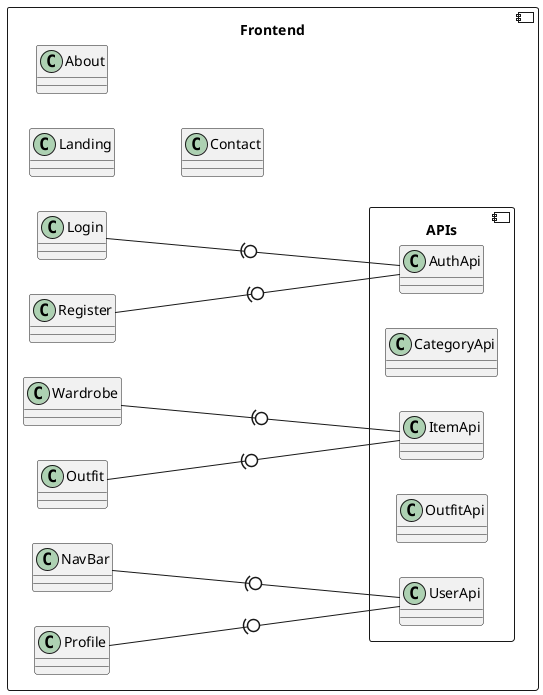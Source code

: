 @startuml

left to right direction

component Frontend {
    class Landing
    class About
    class Contact
    class Login
    class Register
    class Wardrobe
    class Outfit
    class NavBar
    class Profile

    component APIs {
    class AuthApi
    class CategoryApi
    class ItemApi
    class OutfitApi
    class UserApi
    }

    Login --(0-- AuthApi
    Register --(0-- AuthApi
    Wardrobe --(0-- ItemApi
    Outfit --(0-- ItemApi
    NavBar --(0-- UserApi
    Profile --(0-- UserApi
}

@enduml